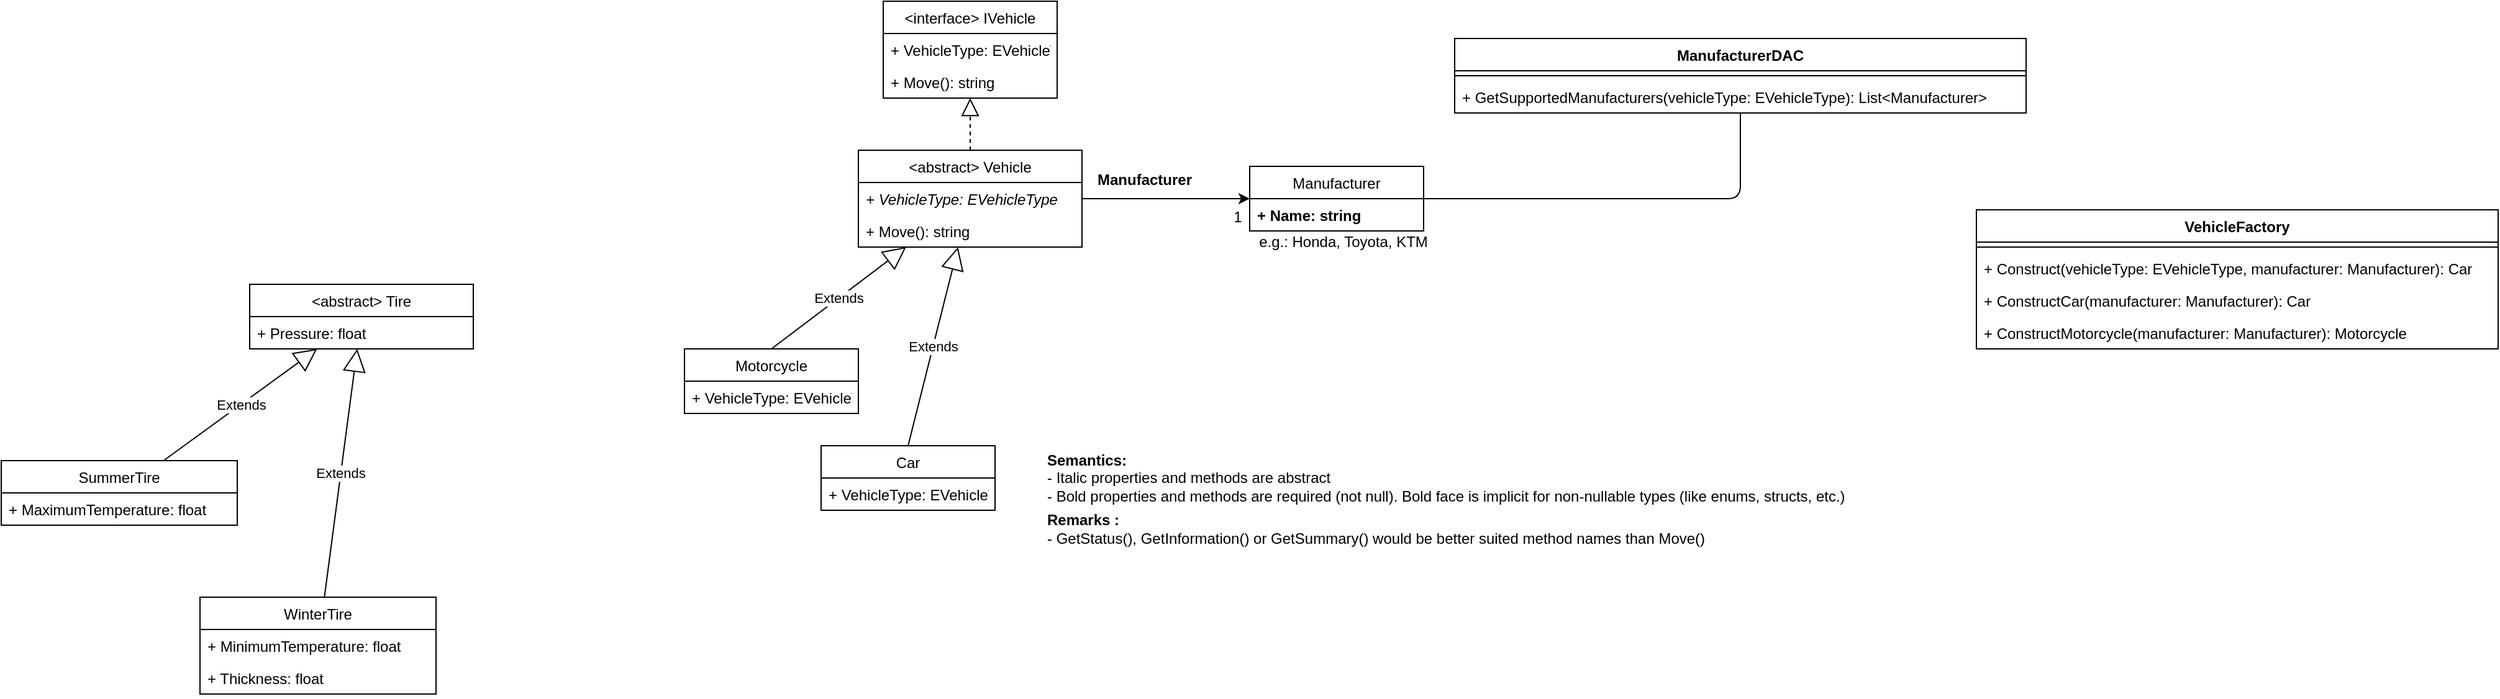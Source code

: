 <mxfile version="14.9.6" type="device"><diagram id="6R9PcZrJmEjebBrq5020" name="Page-1"><mxGraphModel dx="3197" dy="1357" grid="1" gridSize="10" guides="1" tooltips="1" connect="1" arrows="1" fold="1" page="1" pageScale="1" pageWidth="827" pageHeight="1169" math="0" shadow="0"><root><mxCell id="0"/><mxCell id="1" parent="0"/><mxCell id="r3qwMHc1ORvbTuLQi0ym-18" style="edgeStyle=orthogonalEdgeStyle;rounded=0;orthogonalLoop=1;jettySize=auto;html=1;" edge="1" parent="1" source="r3qwMHc1ORvbTuLQi0ym-1" target="r3qwMHc1ORvbTuLQi0ym-14"><mxGeometry relative="1" as="geometry"/></mxCell><mxCell id="r3qwMHc1ORvbTuLQi0ym-1" value="&lt;abstract&gt; Vehicle" style="swimlane;fontStyle=0;childLayout=stackLayout;horizontal=1;startSize=26;fillColor=none;horizontalStack=0;resizeParent=1;resizeParentMax=0;resizeLast=0;collapsible=1;marginBottom=0;" vertex="1" parent="1"><mxGeometry x="330" y="120" width="180" height="78" as="geometry"/></mxCell><mxCell id="r3qwMHc1ORvbTuLQi0ym-2" value="+ VehicleType: EVehicleType" style="text;strokeColor=none;fillColor=none;align=left;verticalAlign=top;spacingLeft=4;spacingRight=4;overflow=hidden;rotatable=0;points=[[0,0.5],[1,0.5]];portConstraint=eastwest;fontStyle=2" vertex="1" parent="r3qwMHc1ORvbTuLQi0ym-1"><mxGeometry y="26" width="180" height="26" as="geometry"/></mxCell><mxCell id="r3qwMHc1ORvbTuLQi0ym-29" value="+ Move(): string" style="text;strokeColor=none;fillColor=none;align=left;verticalAlign=top;spacingLeft=4;spacingRight=4;overflow=hidden;rotatable=0;points=[[0,0.5],[1,0.5]];portConstraint=eastwest;" vertex="1" parent="r3qwMHc1ORvbTuLQi0ym-1"><mxGeometry y="52" width="180" height="26" as="geometry"/></mxCell><mxCell id="r3qwMHc1ORvbTuLQi0ym-9" value="&lt;interface&gt; IVehicle" style="swimlane;fontStyle=0;childLayout=stackLayout;horizontal=1;startSize=26;fillColor=none;horizontalStack=0;resizeParent=1;resizeParentMax=0;resizeLast=0;collapsible=1;marginBottom=0;" vertex="1" parent="1"><mxGeometry x="350" width="140" height="78" as="geometry"/></mxCell><mxCell id="r3qwMHc1ORvbTuLQi0ym-57" value="+ VehicleType: EVehicleType" style="text;strokeColor=none;fillColor=none;align=left;verticalAlign=top;spacingLeft=4;spacingRight=4;overflow=hidden;rotatable=0;points=[[0,0.5],[1,0.5]];portConstraint=eastwest;fontStyle=0" vertex="1" parent="r3qwMHc1ORvbTuLQi0ym-9"><mxGeometry y="26" width="140" height="26" as="geometry"/></mxCell><mxCell id="r3qwMHc1ORvbTuLQi0ym-58" value="+ Move(): string" style="text;strokeColor=none;fillColor=none;align=left;verticalAlign=top;spacingLeft=4;spacingRight=4;overflow=hidden;rotatable=0;points=[[0,0.5],[1,0.5]];portConstraint=eastwest;" vertex="1" parent="r3qwMHc1ORvbTuLQi0ym-9"><mxGeometry y="52" width="140" height="26" as="geometry"/></mxCell><mxCell id="r3qwMHc1ORvbTuLQi0ym-13" value="" style="endArrow=block;dashed=1;endFill=0;endSize=12;html=1;" edge="1" parent="1" source="r3qwMHc1ORvbTuLQi0ym-1" target="r3qwMHc1ORvbTuLQi0ym-9"><mxGeometry width="160" relative="1" as="geometry"><mxPoint x="280" y="230" as="sourcePoint"/><mxPoint x="440" y="230" as="targetPoint"/></mxGeometry></mxCell><mxCell id="r3qwMHc1ORvbTuLQi0ym-14" value="Manufacturer" style="swimlane;fontStyle=0;childLayout=stackLayout;horizontal=1;startSize=26;fillColor=none;horizontalStack=0;resizeParent=1;resizeParentMax=0;resizeLast=0;collapsible=1;marginBottom=0;" vertex="1" parent="1"><mxGeometry x="645" y="133" width="140" height="52" as="geometry"/></mxCell><mxCell id="r3qwMHc1ORvbTuLQi0ym-15" value="+ Name: string" style="text;strokeColor=none;fillColor=none;align=left;verticalAlign=top;spacingLeft=4;spacingRight=4;overflow=hidden;rotatable=0;points=[[0,0.5],[1,0.5]];portConstraint=eastwest;fontStyle=1" vertex="1" parent="r3qwMHc1ORvbTuLQi0ym-14"><mxGeometry y="26" width="140" height="26" as="geometry"/></mxCell><mxCell id="r3qwMHc1ORvbTuLQi0ym-19" value="e.g.: Honda, Toyota, KTM" style="text;html=1;align=center;verticalAlign=middle;resizable=0;points=[];autosize=1;strokeColor=none;" vertex="1" parent="1"><mxGeometry x="645" y="184" width="150" height="20" as="geometry"/></mxCell><mxCell id="r3qwMHc1ORvbTuLQi0ym-20" value="Car" style="swimlane;fontStyle=0;childLayout=stackLayout;horizontal=1;startSize=26;fillColor=none;horizontalStack=0;resizeParent=1;resizeParentMax=0;resizeLast=0;collapsible=1;marginBottom=0;" vertex="1" parent="1"><mxGeometry x="300" y="358" width="140" height="52" as="geometry"/></mxCell><mxCell id="r3qwMHc1ORvbTuLQi0ym-45" value="+ VehicleType: EVehicleType" style="text;strokeColor=none;fillColor=none;align=left;verticalAlign=top;spacingLeft=4;spacingRight=4;overflow=hidden;rotatable=0;points=[[0,0.5],[1,0.5]];portConstraint=eastwest;fontStyle=0" vertex="1" parent="r3qwMHc1ORvbTuLQi0ym-20"><mxGeometry y="26" width="140" height="26" as="geometry"/></mxCell><mxCell id="r3qwMHc1ORvbTuLQi0ym-25" value="Extends" style="endArrow=block;endSize=16;endFill=0;html=1;exitX=0.5;exitY=0;exitDx=0;exitDy=0;" edge="1" parent="1" source="r3qwMHc1ORvbTuLQi0ym-20" target="r3qwMHc1ORvbTuLQi0ym-1"><mxGeometry width="160" relative="1" as="geometry"><mxPoint x="280" y="230" as="sourcePoint"/><mxPoint x="480" y="240" as="targetPoint"/></mxGeometry></mxCell><mxCell id="r3qwMHc1ORvbTuLQi0ym-26" value="Motorcycle" style="swimlane;fontStyle=0;childLayout=stackLayout;horizontal=1;startSize=26;fillColor=none;horizontalStack=0;resizeParent=1;resizeParentMax=0;resizeLast=0;collapsible=1;marginBottom=0;" vertex="1" parent="1"><mxGeometry x="190" y="280" width="140" height="52" as="geometry"/></mxCell><mxCell id="r3qwMHc1ORvbTuLQi0ym-55" value="+ VehicleType: EVehicleType" style="text;strokeColor=none;fillColor=none;align=left;verticalAlign=top;spacingLeft=4;spacingRight=4;overflow=hidden;rotatable=0;points=[[0,0.5],[1,0.5]];portConstraint=eastwest;fontStyle=0" vertex="1" parent="r3qwMHc1ORvbTuLQi0ym-26"><mxGeometry y="26" width="140" height="26" as="geometry"/></mxCell><mxCell id="r3qwMHc1ORvbTuLQi0ym-28" value="Extends" style="endArrow=block;endSize=16;endFill=0;html=1;exitX=0.5;exitY=0;exitDx=0;exitDy=0;" edge="1" parent="1" source="r3qwMHc1ORvbTuLQi0ym-26" target="r3qwMHc1ORvbTuLQi0ym-1"><mxGeometry width="160" relative="1" as="geometry"><mxPoint x="410" y="290.0" as="sourcePoint"/><mxPoint x="410" y="182" as="targetPoint"/></mxGeometry></mxCell><mxCell id="r3qwMHc1ORvbTuLQi0ym-30" value="&lt;b&gt;Remarks :&lt;/b&gt;&lt;br&gt;- GetStatus(), GetInformation() or GetSummary() would be better suited method names than Move()" style="text;html=1;align=left;verticalAlign=middle;resizable=0;points=[];autosize=1;strokeColor=none;" vertex="1" parent="1"><mxGeometry x="480" y="410" width="550" height="30" as="geometry"/></mxCell><mxCell id="r3qwMHc1ORvbTuLQi0ym-33" value="&lt;b&gt;Manufacturer&lt;/b&gt;" style="text;html=1;align=center;verticalAlign=middle;resizable=0;points=[];autosize=1;strokeColor=none;" vertex="1" parent="1"><mxGeometry x="515" y="134" width="90" height="20" as="geometry"/></mxCell><mxCell id="r3qwMHc1ORvbTuLQi0ym-34" value="1" style="text;html=1;align=center;verticalAlign=middle;resizable=0;points=[];autosize=1;strokeColor=none;" vertex="1" parent="1"><mxGeometry x="625" y="164" width="20" height="20" as="geometry"/></mxCell><mxCell id="r3qwMHc1ORvbTuLQi0ym-37" value="ManufacturerDAC" style="swimlane;fontStyle=1;align=center;verticalAlign=top;childLayout=stackLayout;horizontal=1;startSize=26;horizontalStack=0;resizeParent=1;resizeParentMax=0;resizeLast=0;collapsible=1;marginBottom=0;" vertex="1" parent="1"><mxGeometry x="810" y="30" width="460" height="60" as="geometry"/></mxCell><mxCell id="r3qwMHc1ORvbTuLQi0ym-39" value="" style="line;strokeWidth=1;fillColor=none;align=left;verticalAlign=middle;spacingTop=-1;spacingLeft=3;spacingRight=3;rotatable=0;labelPosition=right;points=[];portConstraint=eastwest;" vertex="1" parent="r3qwMHc1ORvbTuLQi0ym-37"><mxGeometry y="26" width="460" height="8" as="geometry"/></mxCell><mxCell id="r3qwMHc1ORvbTuLQi0ym-40" value="+ GetSupportedManufacturers(vehicleType: EVehicleType): List&lt;Manufacturer&gt;" style="text;strokeColor=none;fillColor=none;align=left;verticalAlign=top;spacingLeft=4;spacingRight=4;overflow=hidden;rotatable=0;points=[[0,0.5],[1,0.5]];portConstraint=eastwest;" vertex="1" parent="r3qwMHc1ORvbTuLQi0ym-37"><mxGeometry y="34" width="460" height="26" as="geometry"/></mxCell><mxCell id="r3qwMHc1ORvbTuLQi0ym-41" value="&lt;b&gt;Semantics:&lt;/b&gt;&lt;br&gt;- Italic properties and methods are abstract&lt;br&gt;- Bold properties and methods are required (not null). Bold face is implicit for non-nullable types (like enums, structs, etc.)" style="text;html=1;align=left;verticalAlign=middle;resizable=0;points=[];autosize=1;strokeColor=none;" vertex="1" parent="1"><mxGeometry x="480" y="359" width="660" height="50" as="geometry"/></mxCell><mxCell id="r3qwMHc1ORvbTuLQi0ym-47" value="" style="endArrow=none;html=1;edgeStyle=orthogonalEdgeStyle;" edge="1" parent="1" source="r3qwMHc1ORvbTuLQi0ym-14" target="r3qwMHc1ORvbTuLQi0ym-37"><mxGeometry relative="1" as="geometry"><mxPoint x="590" y="290" as="sourcePoint"/><mxPoint x="750" y="290" as="targetPoint"/></mxGeometry></mxCell><mxCell id="r3qwMHc1ORvbTuLQi0ym-50" value="&lt;abstract&gt; Tire" style="swimlane;fontStyle=0;childLayout=stackLayout;horizontal=1;startSize=26;fillColor=none;horizontalStack=0;resizeParent=1;resizeParentMax=0;resizeLast=0;collapsible=1;marginBottom=0;" vertex="1" parent="1"><mxGeometry x="-160" y="228" width="180" height="52" as="geometry"/></mxCell><mxCell id="r3qwMHc1ORvbTuLQi0ym-59" value="+ Pressure: float" style="text;strokeColor=none;fillColor=none;align=left;verticalAlign=top;spacingLeft=4;spacingRight=4;overflow=hidden;rotatable=0;points=[[0,0.5],[1,0.5]];portConstraint=eastwest;" vertex="1" parent="r3qwMHc1ORvbTuLQi0ym-50"><mxGeometry y="26" width="180" height="26" as="geometry"/></mxCell><mxCell id="r3qwMHc1ORvbTuLQi0ym-53" value="SummerTire" style="swimlane;fontStyle=0;childLayout=stackLayout;horizontal=1;startSize=26;fillColor=none;horizontalStack=0;resizeParent=1;resizeParentMax=0;resizeLast=0;collapsible=1;marginBottom=0;" vertex="1" parent="1"><mxGeometry x="-360" y="370" width="190" height="52" as="geometry"/></mxCell><mxCell id="r3qwMHc1ORvbTuLQi0ym-54" value="+ MaximumTemperature: float" style="text;strokeColor=none;fillColor=none;align=left;verticalAlign=top;spacingLeft=4;spacingRight=4;overflow=hidden;rotatable=0;points=[[0,0.5],[1,0.5]];portConstraint=eastwest;" vertex="1" parent="r3qwMHc1ORvbTuLQi0ym-53"><mxGeometry y="26" width="190" height="26" as="geometry"/></mxCell><mxCell id="r3qwMHc1ORvbTuLQi0ym-60" value="WinterTire" style="swimlane;fontStyle=0;childLayout=stackLayout;horizontal=1;startSize=26;fillColor=none;horizontalStack=0;resizeParent=1;resizeParentMax=0;resizeLast=0;collapsible=1;marginBottom=0;" vertex="1" parent="1"><mxGeometry x="-200" y="480" width="190" height="78" as="geometry"/></mxCell><mxCell id="r3qwMHc1ORvbTuLQi0ym-61" value="+ MinimumTemperature: float" style="text;strokeColor=none;fillColor=none;align=left;verticalAlign=top;spacingLeft=4;spacingRight=4;overflow=hidden;rotatable=0;points=[[0,0.5],[1,0.5]];portConstraint=eastwest;" vertex="1" parent="r3qwMHc1ORvbTuLQi0ym-60"><mxGeometry y="26" width="190" height="26" as="geometry"/></mxCell><mxCell id="r3qwMHc1ORvbTuLQi0ym-62" value="+ Thickness: float" style="text;strokeColor=none;fillColor=none;align=left;verticalAlign=top;spacingLeft=4;spacingRight=4;overflow=hidden;rotatable=0;points=[[0,0.5],[1,0.5]];portConstraint=eastwest;" vertex="1" parent="r3qwMHc1ORvbTuLQi0ym-60"><mxGeometry y="52" width="190" height="26" as="geometry"/></mxCell><mxCell id="r3qwMHc1ORvbTuLQi0ym-63" value="Extends" style="endArrow=block;endSize=16;endFill=0;html=1;" edge="1" parent="1" source="r3qwMHc1ORvbTuLQi0ym-53" target="r3qwMHc1ORvbTuLQi0ym-50"><mxGeometry width="160" relative="1" as="geometry"><mxPoint x="270" y="290" as="sourcePoint"/><mxPoint x="378.43" y="208.0" as="targetPoint"/></mxGeometry></mxCell><mxCell id="r3qwMHc1ORvbTuLQi0ym-64" value="Extends" style="endArrow=block;endSize=16;endFill=0;html=1;" edge="1" parent="1" source="r3qwMHc1ORvbTuLQi0ym-60" target="r3qwMHc1ORvbTuLQi0ym-50"><mxGeometry width="160" relative="1" as="geometry"><mxPoint x="380" y="368" as="sourcePoint"/><mxPoint x="420.201" y="208.0" as="targetPoint"/></mxGeometry></mxCell><mxCell id="r3qwMHc1ORvbTuLQi0ym-65" value="VehicleFactory" style="swimlane;fontStyle=1;align=center;verticalAlign=top;childLayout=stackLayout;horizontal=1;startSize=26;horizontalStack=0;resizeParent=1;resizeParentMax=0;resizeLast=0;collapsible=1;marginBottom=0;" vertex="1" parent="1"><mxGeometry x="1230" y="168" width="420" height="112" as="geometry"/></mxCell><mxCell id="r3qwMHc1ORvbTuLQi0ym-66" value="" style="line;strokeWidth=1;fillColor=none;align=left;verticalAlign=middle;spacingTop=-1;spacingLeft=3;spacingRight=3;rotatable=0;labelPosition=right;points=[];portConstraint=eastwest;" vertex="1" parent="r3qwMHc1ORvbTuLQi0ym-65"><mxGeometry y="26" width="420" height="8" as="geometry"/></mxCell><mxCell id="r3qwMHc1ORvbTuLQi0ym-67" value="+ Construct(vehicleType: EVehicleType, manufacturer: Manufacturer): Car" style="text;strokeColor=none;fillColor=none;align=left;verticalAlign=top;spacingLeft=4;spacingRight=4;overflow=hidden;rotatable=0;points=[[0,0.5],[1,0.5]];portConstraint=eastwest;" vertex="1" parent="r3qwMHc1ORvbTuLQi0ym-65"><mxGeometry y="34" width="420" height="26" as="geometry"/></mxCell><mxCell id="r3qwMHc1ORvbTuLQi0ym-69" value="+ ConstructCar(manufacturer: Manufacturer): Car" style="text;strokeColor=none;fillColor=none;align=left;verticalAlign=top;spacingLeft=4;spacingRight=4;overflow=hidden;rotatable=0;points=[[0,0.5],[1,0.5]];portConstraint=eastwest;" vertex="1" parent="r3qwMHc1ORvbTuLQi0ym-65"><mxGeometry y="60" width="420" height="26" as="geometry"/></mxCell><mxCell id="r3qwMHc1ORvbTuLQi0ym-68" value="+ ConstructMotorcycle(manufacturer: Manufacturer): Motorcycle" style="text;strokeColor=none;fillColor=none;align=left;verticalAlign=top;spacingLeft=4;spacingRight=4;overflow=hidden;rotatable=0;points=[[0,0.5],[1,0.5]];portConstraint=eastwest;" vertex="1" parent="r3qwMHc1ORvbTuLQi0ym-65"><mxGeometry y="86" width="420" height="26" as="geometry"/></mxCell></root></mxGraphModel></diagram></mxfile>